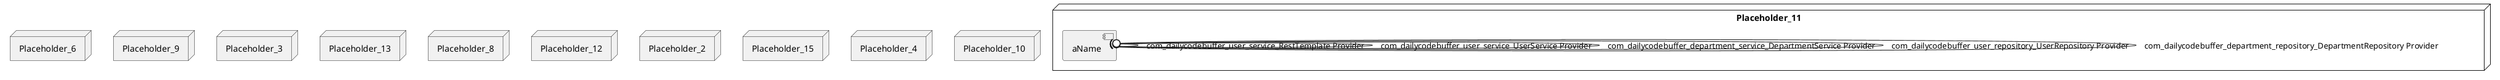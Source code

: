 @startuml
skinparam fixCircleLabelOverlapping true
node Placeholder_11 {
[aName] [[shabbirdwd53-springboot-microservice.system#_w801srtpEe6TIsLwWT2FWQ]]
}
node Placeholder_6 {
[aName] [[shabbirdwd53-springboot-microservice.system#_w801srtpEe6TIsLwWT2FWQ]]
}
node Placeholder_9 {
[aName] [[shabbirdwd53-springboot-microservice.system#_w801srtpEe6TIsLwWT2FWQ]]
}
node Placeholder_3 {
[aName] [[shabbirdwd53-springboot-microservice.system#_w801srtpEe6TIsLwWT2FWQ]]
}
node Placeholder_13 {
[aName] [[shabbirdwd53-springboot-microservice.system#_w801srtpEe6TIsLwWT2FWQ]]
}
node Placeholder_8 {
[aName] [[shabbirdwd53-springboot-microservice.system#_w801srtpEe6TIsLwWT2FWQ]]
}
node Placeholder_12 {
[aName] [[shabbirdwd53-springboot-microservice.system#_w801srtpEe6TIsLwWT2FWQ]]
}
node Placeholder_2 {
[aName] [[shabbirdwd53-springboot-microservice.system#_w801srtpEe6TIsLwWT2FWQ]]
}
node Placeholder_15 {
[aName] [[shabbirdwd53-springboot-microservice.system#_w801srtpEe6TIsLwWT2FWQ]]
}
node Placeholder_4 {
[aName] [[shabbirdwd53-springboot-microservice.system#_w801srtpEe6TIsLwWT2FWQ]]
}
node Placeholder_10 {
[aName] [[shabbirdwd53-springboot-microservice.system#_w801srtpEe6TIsLwWT2FWQ]]
}
[aName] -(0- [aName] : com_dailycodebuffer_user_service_RestTemplate Provider
[aName] -(0- [aName] : com_dailycodebuffer_user_service_UserService Provider
[aName] -(0- [aName] : com_dailycodebuffer_department_service_DepartmentService Provider
[aName] -(0- [aName] : com_dailycodebuffer_user_repository_UserRepository Provider
[aName] -(0- [aName] : com_dailycodebuffer_department_repository_DepartmentRepository Provider

@enduml
